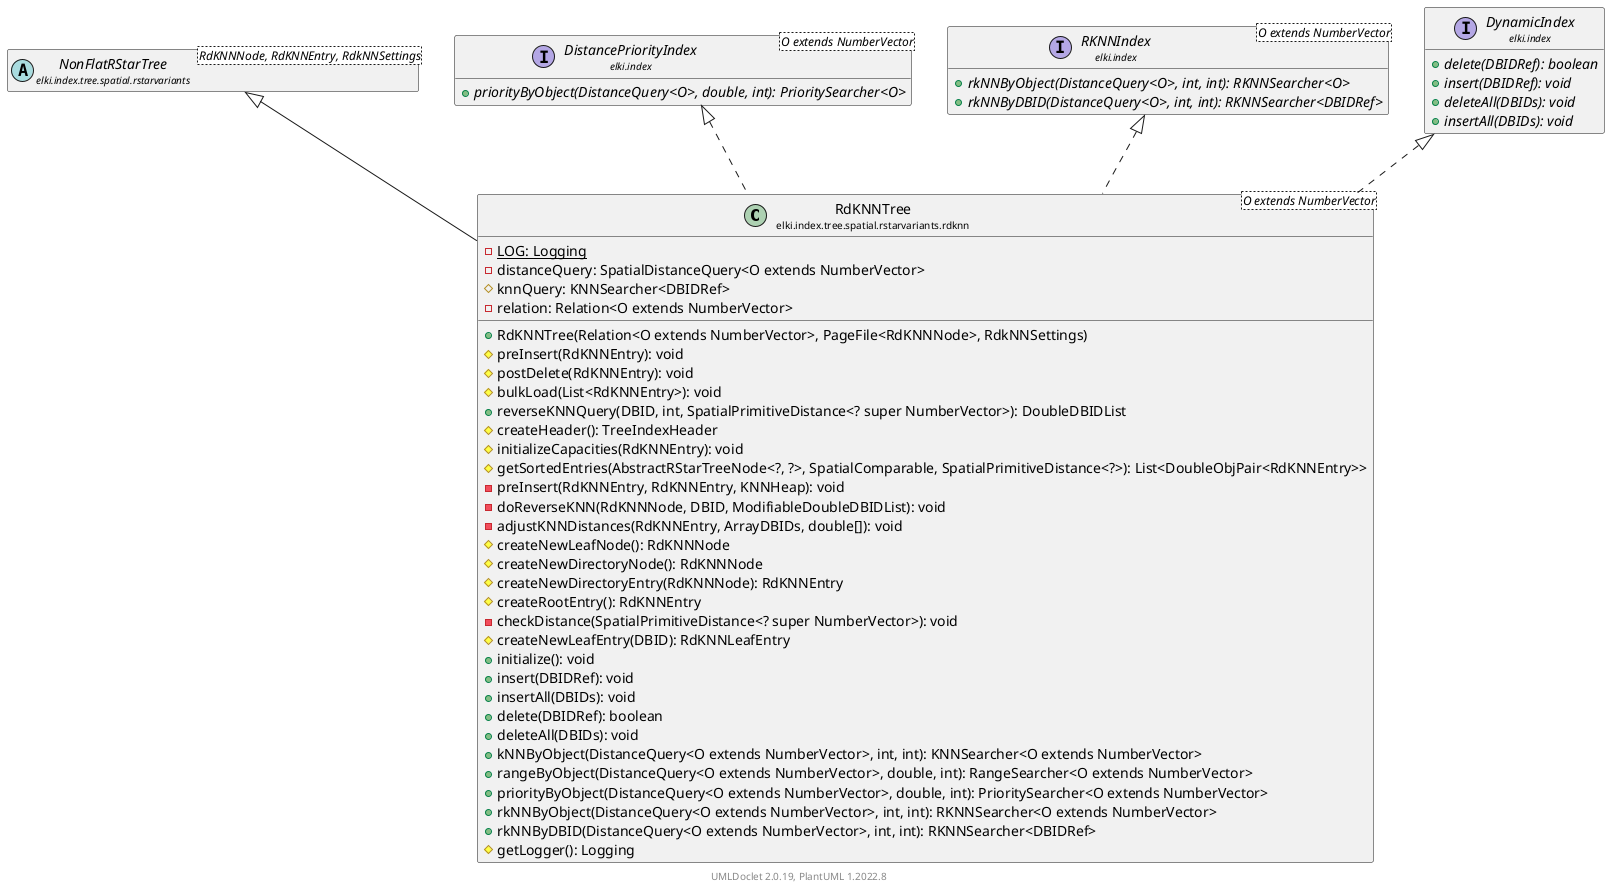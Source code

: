 @startuml
    remove .*\.(Instance|Par|Parameterizer|Factory)$
    set namespaceSeparator none
    hide empty fields
    hide empty methods

    class "<size:14>RdKNNTree\n<size:10>elki.index.tree.spatial.rstarvariants.rdknn" as elki.index.tree.spatial.rstarvariants.rdknn.RdKNNTree<O extends NumberVector> [[RdKNNTree.html]] {
        {static} -LOG: Logging
        -distanceQuery: SpatialDistanceQuery<O extends NumberVector>
        #knnQuery: KNNSearcher<DBIDRef>
        -relation: Relation<O extends NumberVector>
        +RdKNNTree(Relation<O extends NumberVector>, PageFile<RdKNNNode>, RdkNNSettings)
        #preInsert(RdKNNEntry): void
        #postDelete(RdKNNEntry): void
        #bulkLoad(List<RdKNNEntry>): void
        +reverseKNNQuery(DBID, int, SpatialPrimitiveDistance<? super NumberVector>): DoubleDBIDList
        #createHeader(): TreeIndexHeader
        #initializeCapacities(RdKNNEntry): void
        #getSortedEntries(AbstractRStarTreeNode<?, ?>, SpatialComparable, SpatialPrimitiveDistance<?>): List<DoubleObjPair<RdKNNEntry>>
        -preInsert(RdKNNEntry, RdKNNEntry, KNNHeap): void
        -doReverseKNN(RdKNNNode, DBID, ModifiableDoubleDBIDList): void
        -adjustKNNDistances(RdKNNEntry, ArrayDBIDs, double[]): void
        #createNewLeafNode(): RdKNNNode
        #createNewDirectoryNode(): RdKNNNode
        #createNewDirectoryEntry(RdKNNNode): RdKNNEntry
        #createRootEntry(): RdKNNEntry
        -checkDistance(SpatialPrimitiveDistance<? super NumberVector>): void
        #createNewLeafEntry(DBID): RdKNNLeafEntry
        +initialize(): void
        +insert(DBIDRef): void
        +insertAll(DBIDs): void
        +delete(DBIDRef): boolean
        +deleteAll(DBIDs): void
        +kNNByObject(DistanceQuery<O extends NumberVector>, int, int): KNNSearcher<O extends NumberVector>
        +rangeByObject(DistanceQuery<O extends NumberVector>, double, int): RangeSearcher<O extends NumberVector>
        +priorityByObject(DistanceQuery<O extends NumberVector>, double, int): PrioritySearcher<O extends NumberVector>
        +rkNNByObject(DistanceQuery<O extends NumberVector>, int, int): RKNNSearcher<O extends NumberVector>
        +rkNNByDBID(DistanceQuery<O extends NumberVector>, int, int): RKNNSearcher<DBIDRef>
        #getLogger(): Logging
    }

    abstract class "<size:14>NonFlatRStarTree\n<size:10>elki.index.tree.spatial.rstarvariants" as elki.index.tree.spatial.rstarvariants.NonFlatRStarTree<RdKNNNode, RdKNNEntry, RdkNNSettings> [[../NonFlatRStarTree.html]]
    interface "<size:14>DistancePriorityIndex\n<size:10>elki.index" as elki.index.DistancePriorityIndex<O extends NumberVector> [[../../../../DistancePriorityIndex.html]] {
        {abstract} +priorityByObject(DistanceQuery<O>, double, int): PrioritySearcher<O>
    }
    interface "<size:14>RKNNIndex\n<size:10>elki.index" as elki.index.RKNNIndex<O extends NumberVector> [[../../../../RKNNIndex.html]] {
        {abstract} +rkNNByObject(DistanceQuery<O>, int, int): RKNNSearcher<O>
        {abstract} +rkNNByDBID(DistanceQuery<O>, int, int): RKNNSearcher<DBIDRef>
    }
    interface "<size:14>DynamicIndex\n<size:10>elki.index" as elki.index.DynamicIndex [[../../../../DynamicIndex.html]] {
        {abstract} +delete(DBIDRef): boolean
        {abstract} +insert(DBIDRef): void
        {abstract} +deleteAll(DBIDs): void
        {abstract} +insertAll(DBIDs): void
    }

    elki.index.tree.spatial.rstarvariants.NonFlatRStarTree <|-- elki.index.tree.spatial.rstarvariants.rdknn.RdKNNTree
    elki.index.DistancePriorityIndex <|.. elki.index.tree.spatial.rstarvariants.rdknn.RdKNNTree
    elki.index.RKNNIndex <|.. elki.index.tree.spatial.rstarvariants.rdknn.RdKNNTree
    elki.index.DynamicIndex <|.. elki.index.tree.spatial.rstarvariants.rdknn.RdKNNTree

    center footer UMLDoclet 2.0.19, PlantUML 1.2022.8
@enduml
